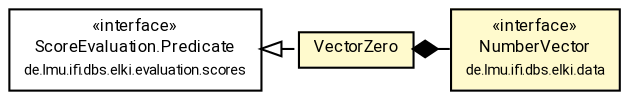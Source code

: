 #!/usr/local/bin/dot
#
# Class diagram 
# Generated by UMLGraph version R5_7_2-60-g0e99a6 (http://www.spinellis.gr/umlgraph/)
#

digraph G {
	graph [fontnames="svg"]
	edge [fontname="Roboto",fontsize=7,labelfontname="Roboto",labelfontsize=7,color="black"];
	node [fontname="Roboto",fontcolor="black",fontsize=8,shape=plaintext,margin=0,width=0,height=0];
	nodesep=0.15;
	ranksep=0.25;
	rankdir=LR;
	// de.lmu.ifi.dbs.elki.evaluation.scores.ScoreEvaluation.Predicate<T>
	c10685689 [label=<<table title="de.lmu.ifi.dbs.elki.evaluation.scores.ScoreEvaluation.Predicate" border="0" cellborder="1" cellspacing="0" cellpadding="2" href="../ScoreEvaluation.Predicate.html" target="_parent">
		<tr><td><table border="0" cellspacing="0" cellpadding="1">
		<tr><td align="center" balign="center"> &#171;interface&#187; </td></tr>
		<tr><td align="center" balign="center"> <font face="Roboto">ScoreEvaluation.Predicate</font> </td></tr>
		<tr><td align="center" balign="center"> <font face="Roboto" point-size="7.0">de.lmu.ifi.dbs.elki.evaluation.scores</font> </td></tr>
		</table></td></tr>
		</table>>, URL="../ScoreEvaluation.Predicate.html"];
	// de.lmu.ifi.dbs.elki.evaluation.scores.adapter.VectorZero
	c10685691 [label=<<table title="de.lmu.ifi.dbs.elki.evaluation.scores.adapter.VectorZero" border="0" cellborder="1" cellspacing="0" cellpadding="2" bgcolor="lemonChiffon" href="VectorZero.html" target="_parent">
		<tr><td><table border="0" cellspacing="0" cellpadding="1">
		<tr><td align="center" balign="center"> <font face="Roboto">VectorZero</font> </td></tr>
		</table></td></tr>
		</table>>, URL="VectorZero.html"];
	// de.lmu.ifi.dbs.elki.data.NumberVector
	c10685788 [label=<<table title="de.lmu.ifi.dbs.elki.data.NumberVector" border="0" cellborder="1" cellspacing="0" cellpadding="2" bgcolor="LemonChiffon" href="../../../data/NumberVector.html" target="_parent">
		<tr><td><table border="0" cellspacing="0" cellpadding="1">
		<tr><td align="center" balign="center"> &#171;interface&#187; </td></tr>
		<tr><td align="center" balign="center"> <font face="Roboto">NumberVector</font> </td></tr>
		<tr><td align="center" balign="center"> <font face="Roboto" point-size="7.0">de.lmu.ifi.dbs.elki.data</font> </td></tr>
		</table></td></tr>
		</table>>, URL="../../../data/NumberVector.html"];
	// de.lmu.ifi.dbs.elki.evaluation.scores.adapter.VectorZero implements de.lmu.ifi.dbs.elki.evaluation.scores.ScoreEvaluation.Predicate<T>
	c10685689 -> c10685691 [arrowtail=empty,style=dashed,dir=back,weight=9];
	// de.lmu.ifi.dbs.elki.evaluation.scores.adapter.VectorZero composed de.lmu.ifi.dbs.elki.data.NumberVector
	c10685691 -> c10685788 [arrowhead=none,arrowtail=diamond,dir=back,weight=6];
}

